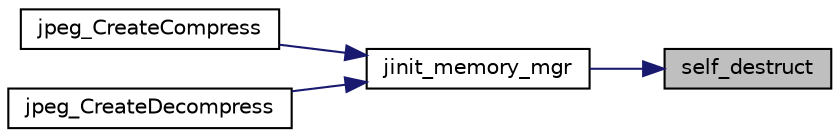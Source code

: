 digraph "self_destruct"
{
 // LATEX_PDF_SIZE
  bgcolor="transparent";
  edge [fontname="Helvetica",fontsize="10",labelfontname="Helvetica",labelfontsize="10"];
  node [fontname="Helvetica",fontsize="10",shape=record];
  rankdir="RL";
  Node143 [label="self_destruct",height=0.2,width=0.4,color="black", fillcolor="grey75", style="filled", fontcolor="black",tooltip=" "];
  Node143 -> Node144 [dir="back",color="midnightblue",fontsize="10",style="solid"];
  Node144 [label="jinit_memory_mgr",height=0.2,width=0.4,color="black",URL="$jmemmgr_8c.html#aab7ef31f834058db1d1f6b2ed3f46c85",tooltip=" "];
  Node144 -> Node145 [dir="back",color="midnightblue",fontsize="10",style="solid"];
  Node145 [label="jpeg_CreateCompress",height=0.2,width=0.4,color="black",URL="$jcapimin_8c.html#ae81c503d87df0231063541451050028b",tooltip=" "];
  Node144 -> Node146 [dir="back",color="midnightblue",fontsize="10",style="solid"];
  Node146 [label="jpeg_CreateDecompress",height=0.2,width=0.4,color="black",URL="$jdapimin_8c.html#a02b5c7eb58970a07cae85ffdcda9085d",tooltip=" "];
}
